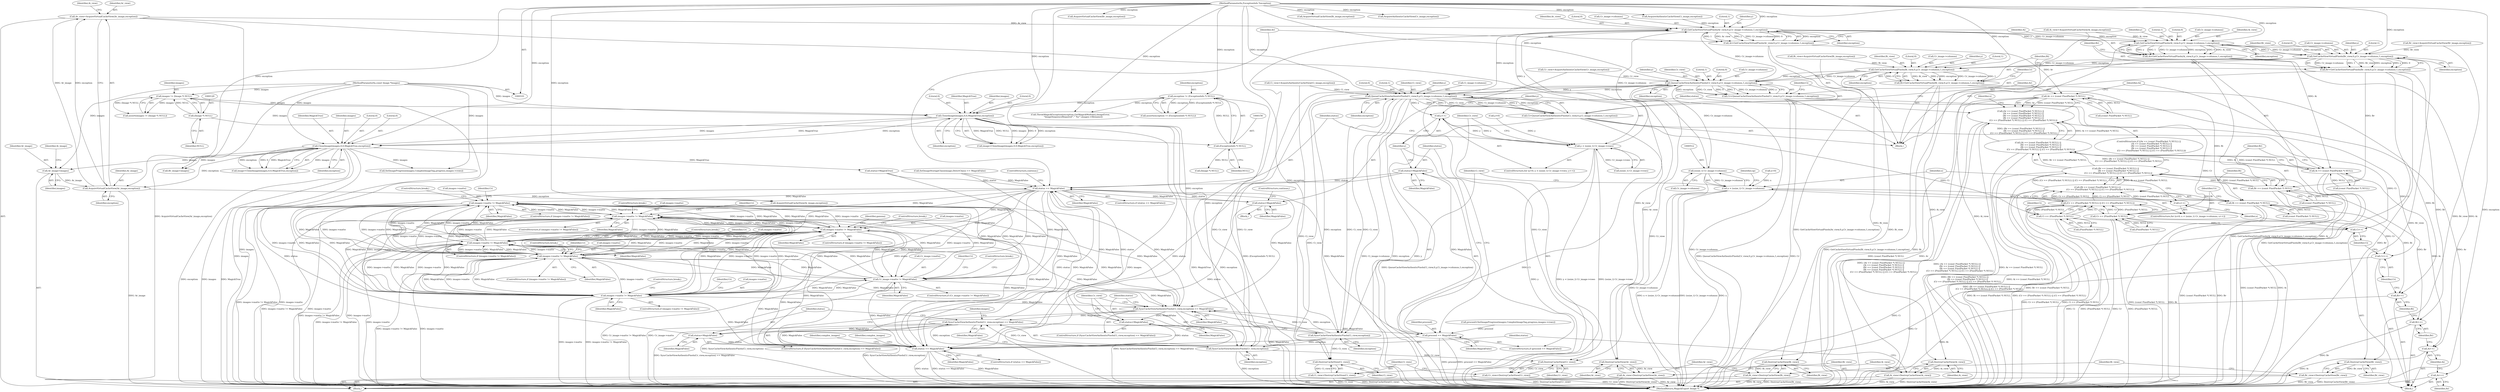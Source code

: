 digraph "0_ImageMagick6_19651f3db63fa1511ed83a348c4c82fa553f8d01_0@pointer" {
"1000340" [label="(Call,Ar_view=AcquireVirtualCacheView(Ar_image,exception))"];
"1000342" [label="(Call,AcquireVirtualCacheView(Ar_image,exception))"];
"1000277" [label="(Call,Ar_image=images)"];
"1000233" [label="(Call,CloneImage(images,0,0,MagickTrue,exception))"];
"1000190" [label="(Call,CloneImage(images,0,0,MagickTrue,exception))"];
"1000126" [label="(Call,images != (Image *) NULL)"];
"1000102" [label="(MethodParameterIn,const Image *images)"];
"1000128" [label="(Call,(Image *) NULL)"];
"1000153" [label="(Call,exception != (ExceptionInfo *) NULL)"];
"1000104" [label="(MethodParameterIn,ExceptionInfo *exception)"];
"1000155" [label="(Call,(ExceptionInfo *) NULL)"];
"1000400" [label="(Call,GetCacheViewVirtualPixels(Ar_view,0,y,Cr_image->columns,1,exception))"];
"1000398" [label="(Call,Ar=GetCacheViewVirtualPixels(Ar_view,0,y,Cr_image->columns,1,exception))"];
"1000466" [label="(Call,Ar == (const PixelPacket *) NULL)"];
"1000465" [label="(Call,(Ar == (const PixelPacket *) NULL) ||\n        (Ai == (const PixelPacket *) NULL) ||\n        (Br == (const PixelPacket *) NULL) ||\n        (Bi == (const PixelPacket *) NULL) ||\n        (Cr == (PixelPacket *) NULL) || (Ci == (PixelPacket *) NULL))"];
"1001642" [label="(Call,Ar++)"];
"1000411" [label="(Call,GetCacheViewVirtualPixels(Ai_view,0,y,Cr_image->columns,1,exception))"];
"1000409" [label="(Call,Ai=GetCacheViewVirtualPixels(Ai_view,0,y,Cr_image->columns,1,exception))"];
"1000472" [label="(Call,Ai == (const PixelPacket *) NULL)"];
"1000471" [label="(Call,(Ai == (const PixelPacket *) NULL) ||\n        (Br == (const PixelPacket *) NULL) ||\n        (Bi == (const PixelPacket *) NULL) ||\n        (Cr == (PixelPacket *) NULL) || (Ci == (PixelPacket *) NULL))"];
"1001644" [label="(Call,Ai++)"];
"1000422" [label="(Call,GetCacheViewVirtualPixels(Br_view,0,y,Cr_image->columns,1,exception))"];
"1000420" [label="(Call,Br=GetCacheViewVirtualPixels(Br_view,0,y,Cr_image->columns,1,exception))"];
"1000478" [label="(Call,Br == (const PixelPacket *) NULL)"];
"1000477" [label="(Call,(Br == (const PixelPacket *) NULL) ||\n        (Bi == (const PixelPacket *) NULL) ||\n        (Cr == (PixelPacket *) NULL) || (Ci == (PixelPacket *) NULL))"];
"1001646" [label="(Call,Br++)"];
"1000433" [label="(Call,GetCacheViewVirtualPixels(Bi_view,0,y,Cr_image->columns,1,exception))"];
"1000431" [label="(Call,Bi=GetCacheViewVirtualPixels(Bi_view,0,y,Cr_image->columns,1,exception))"];
"1000484" [label="(Call,Bi == (const PixelPacket *) NULL)"];
"1000483" [label="(Call,(Bi == (const PixelPacket *) NULL) ||\n        (Cr == (PixelPacket *) NULL) || (Ci == (PixelPacket *) NULL))"];
"1001648" [label="(Call,Bi++)"];
"1000444" [label="(Call,QueueCacheViewAuthenticPixels(Cr_view,0,y,Cr_image->columns,1,exception))"];
"1000442" [label="(Call,Cr=QueueCacheViewAuthenticPixels(Cr_view,0,y,Cr_image->columns,1,exception))"];
"1000490" [label="(Call,Cr == (PixelPacket *) NULL)"];
"1000489" [label="(Call,(Cr == (PixelPacket *) NULL) || (Ci == (PixelPacket *) NULL))"];
"1001650" [label="(Call,Cr++)"];
"1000455" [label="(Call,QueueCacheViewAuthenticPixels(Ci_view,0,y,Ci_image->columns,1,exception))"];
"1000387" [label="(Call,y++)"];
"1000380" [label="(Call,y < (ssize_t) Cr_image->rows)"];
"1000453" [label="(Call,Ci=QueueCacheViewAuthenticPixels(Ci_view,0,y,Ci_image->columns,1,exception))"];
"1000495" [label="(Call,Ci == (PixelPacket *) NULL)"];
"1001652" [label="(Call,Ci++)"];
"1001656" [label="(Call,SyncCacheViewAuthenticPixels(Ci_view,exception))"];
"1001655" [label="(Call,SyncCacheViewAuthenticPixels(Ci_view,exception) == MagickFalse)"];
"1001660" [label="(Call,status=MagickFalse)"];
"1000394" [label="(Call,status == MagickFalse)"];
"1000501" [label="(Call,status=MagickFalse)"];
"1001725" [label="(Call,status == MagickFalse)"];
"1000591" [label="(Call,images->matte != MagickFalse)"];
"1000669" [label="(Call,images->matte != MagickFalse)"];
"1000913" [label="(Call,images->matte != MagickFalse)"];
"1001128" [label="(Call,images->matte != MagickFalse)"];
"1001333" [label="(Call,images->matte != MagickFalse)"];
"1001501" [label="(Call,images->matte != MagickFalse)"];
"1001613" [label="(Call,Cr_image->matte != MagickFalse)"];
"1001664" [label="(Call,SyncCacheViewAuthenticPixels(Cr_view,exception) == MagickFalse)"];
"1001669" [label="(Call,status=MagickFalse)"];
"1001694" [label="(Call,proceed == MagickFalse)"];
"1001697" [label="(Call,status=MagickFalse)"];
"1001665" [label="(Call,SyncCacheViewAuthenticPixels(Cr_view,exception))"];
"1001702" [label="(Call,DestroyCacheView(Cr_view))"];
"1001700" [label="(Call,Cr_view=DestroyCacheView(Cr_view))"];
"1001706" [label="(Call,DestroyCacheView(Ci_view))"];
"1001704" [label="(Call,Ci_view=DestroyCacheView(Ci_view))"];
"1000511" [label="(Call,(ssize_t) Cr_image->columns)"];
"1000509" [label="(Call,x < (ssize_t) Cr_image->columns)"];
"1000516" [label="(Call,x++)"];
"1001714" [label="(Call,DestroyCacheView(Bi_view))"];
"1001712" [label="(Call,Bi_view=DestroyCacheView(Bi_view))"];
"1001710" [label="(Call,DestroyCacheView(Br_view))"];
"1001708" [label="(Call,Br_view=DestroyCacheView(Br_view))"];
"1001722" [label="(Call,DestroyCacheView(Ai_view))"];
"1001720" [label="(Call,Ai_view=DestroyCacheView(Ai_view))"];
"1001718" [label="(Call,DestroyCacheView(Ar_view))"];
"1001716" [label="(Call,Ar_view=DestroyCacheView(Ar_view))"];
"1000396" [label="(Identifier,MagickFalse)"];
"1000404" [label="(Call,Cr_image->columns)"];
"1000281" [label="(Identifier,Ai_image)"];
"1000175" [label="(Call,ThrowMagickException(exception,GetMagickModule(),ImageError,\n        \"ImageSequenceRequired\",\"`%s'\",images->filename))"];
"1001656" [label="(Call,SyncCacheViewAuthenticPixels(Ci_view,exception))"];
"1000465" [label="(Call,(Ar == (const PixelPacket *) NULL) ||\n        (Ai == (const PixelPacket *) NULL) ||\n        (Br == (const PixelPacket *) NULL) ||\n        (Bi == (const PixelPacket *) NULL) ||\n        (Cr == (PixelPacket *) NULL) || (Ci == (PixelPacket *) NULL))"];
"1000195" [label="(Identifier,exception)"];
"1000484" [label="(Call,Bi == (const PixelPacket *) NULL)"];
"1000381" [label="(Identifier,y)"];
"1000500" [label="(Block,)"];
"1000668" [label="(ControlStructure,if (images->matte != MagickFalse))"];
"1000914" [label="(Call,images->matte)"];
"1000409" [label="(Call,Ai=GetCacheViewVirtualPixels(Ai_view,0,y,Cr_image->columns,1,exception))"];
"1001717" [label="(Identifier,Ar_view)"];
"1000105" [label="(Block,)"];
"1000468" [label="(Call,(const PixelPacket *) NULL)"];
"1001649" [label="(Identifier,Bi)"];
"1000452" [label="(Identifier,exception)"];
"1000153" [label="(Call,exception != (ExceptionInfo *) NULL)"];
"1001612" [label="(ControlStructure,if (Cr_image->matte != MagickFalse))"];
"1000235" [label="(Literal,0)"];
"1000155" [label="(Call,(ExceptionInfo *) NULL)"];
"1000462" [label="(Literal,1)"];
"1001658" [label="(Identifier,exception)"];
"1000472" [label="(Call,Ai == (const PixelPacket *) NULL)"];
"1000456" [label="(Identifier,Ci_view)"];
"1000447" [label="(Identifier,y)"];
"1000497" [label="(Call,(PixelPacket *) NULL)"];
"1000422" [label="(Call,GetCacheViewVirtualPixels(Br_view,0,y,Cr_image->columns,1,exception))"];
"1000591" [label="(Call,images->matte != MagickFalse)"];
"1000478" [label="(Call,Br == (const PixelPacket *) NULL)"];
"1001693" [label="(ControlStructure,if (proceed == MagickFalse))"];
"1000411" [label="(Call,GetCacheViewVirtualPixels(Ai_view,0,y,Cr_image->columns,1,exception))"];
"1001332" [label="(ControlStructure,if (images->matte != MagickFalse))"];
"1001647" [label="(Identifier,Br)"];
"1000192" [label="(Literal,0)"];
"1001652" [label="(Call,Ci++)"];
"1001614" [label="(Call,Cr_image->matte)"];
"1001703" [label="(Identifier,Cr_view)"];
"1000370" [label="(Call,status=MagickTrue)"];
"1001709" [label="(Identifier,Br_view)"];
"1000169" [label="(Call,(Image *) NULL)"];
"1001659" [label="(Identifier,MagickFalse)"];
"1000471" [label="(Call,(Ai == (const PixelPacket *) NULL) ||\n        (Br == (const PixelPacket *) NULL) ||\n        (Bi == (const PixelPacket *) NULL) ||\n        (Cr == (PixelPacket *) NULL) || (Ci == (PixelPacket *) NULL))"];
"1001694" [label="(Call,proceed == MagickFalse)"];
"1000458" [label="(Identifier,y)"];
"1001650" [label="(Call,Cr++)"];
"1001657" [label="(Identifier,Ci_view)"];
"1000513" [label="(Call,Cr_image->columns)"];
"1001684" [label="(Call,proceed=SetImageProgress(images,ComplexImageTag,progress,images->rows))"];
"1001621" [label="(Identifier,Cr)"];
"1000394" [label="(Call,status == MagickFalse)"];
"1001502" [label="(Call,images->matte)"];
"1000413" [label="(Literal,0)"];
"1000340" [label="(Call,Ar_view=AcquireVirtualCacheView(Ar_image,exception))"];
"1001666" [label="(Identifier,Cr_view)"];
"1000342" [label="(Call,AcquireVirtualCacheView(Ar_image,exception))"];
"1000486" [label="(Call,(const PixelPacket *) NULL)"];
"1000104" [label="(MethodParameterIn,ExceptionInfo *exception)"];
"1000193" [label="(Literal,0)"];
"1001669" [label="(Call,status=MagickFalse)"];
"1000345" [label="(Call,Ai_view=AcquireVirtualCacheView(Ai_image,exception))"];
"1001671" [label="(Identifier,MagickFalse)"];
"1001700" [label="(Call,Cr_view=DestroyCacheView(Cr_view))"];
"1001727" [label="(Identifier,MagickFalse)"];
"1001617" [label="(Identifier,MagickFalse)"];
"1001724" [label="(ControlStructure,if (status == MagickFalse))"];
"1000236" [label="(Literal,0)"];
"1000393" [label="(ControlStructure,if (status == MagickFalse))"];
"1000690" [label="(ControlStructure,break;)"];
"1000920" [label="(Identifier,gamma)"];
"1001708" [label="(Call,Br_view=DestroyCacheView(Br_view))"];
"1001654" [label="(ControlStructure,if (SyncCacheViewAuthenticPixels(Ci_view,exception) == MagickFalse))"];
"1001707" [label="(Identifier,Ci_view)"];
"1001337" [label="(Identifier,MagickFalse)"];
"1000277" [label="(Call,Ar_image=images)"];
"1001712" [label="(Call,Bi_view=DestroyCacheView(Bi_view))"];
"1001686" [label="(Call,SetImageProgress(images,ComplexImageTag,progress,images->rows))"];
"1000455" [label="(Call,QueueCacheViewAuthenticPixels(Ci_view,0,y,Ci_image->columns,1,exception))"];
"1001704" [label="(Call,Ci_view=DestroyCacheView(Ci_view))"];
"1000477" [label="(Call,(Br == (const PixelPacket *) NULL) ||\n        (Bi == (const PixelPacket *) NULL) ||\n        (Cr == (PixelPacket *) NULL) || (Ci == (PixelPacket *) NULL))"];
"1000502" [label="(Identifier,status)"];
"1000194" [label="(Identifier,MagickTrue)"];
"1001729" [label="(Identifier,complex_images)"];
"1001705" [label="(Identifier,Ci_view)"];
"1000350" [label="(Call,Br_view=AcquireVirtualCacheView(Br_image,exception))"];
"1000400" [label="(Call,GetCacheViewVirtualPixels(Ar_view,0,y,Cr_image->columns,1,exception))"];
"1000424" [label="(Literal,0)"];
"1001661" [label="(Identifier,status)"];
"1001698" [label="(Identifier,status)"];
"1000344" [label="(Identifier,exception)"];
"1000445" [label="(Identifier,Cr_view)"];
"1000510" [label="(Identifier,x)"];
"1001655" [label="(Call,SyncCacheViewAuthenticPixels(Ci_view,exception) == MagickFalse)"];
"1000669" [label="(Call,images->matte != MagickFalse)"];
"1001389" [label="(ControlStructure,break;)"];
"1000516" [label="(Call,x++)"];
"1000408" [label="(Identifier,exception)"];
"1001644" [label="(Call,Ai++)"];
"1000673" [label="(Identifier,MagickFalse)"];
"1001722" [label="(Call,DestroyCacheView(Ai_view))"];
"1000346" [label="(Identifier,Ai_view)"];
"1001714" [label="(Call,DestroyCacheView(Bi_view))"];
"1000491" [label="(Identifier,Cr)"];
"1001695" [label="(Identifier,proceed)"];
"1000520" [label="(Identifier,op)"];
"1000233" [label="(Call,CloneImage(images,0,0,MagickTrue,exception))"];
"1000415" [label="(Call,Cr_image->columns)"];
"1000670" [label="(Call,images->matte)"];
"1000913" [label="(Call,images->matte != MagickFalse)"];
"1000505" [label="(ControlStructure,for (x=0; x < (ssize_t) Cr_image->columns; x++))"];
"1001543" [label="(ControlStructure,break;)"];
"1000442" [label="(Call,Cr=QueueCacheViewAuthenticPixels(Cr_view,0,y,Cr_image->columns,1,exception))"];
"1001333" [label="(Call,images->matte != MagickFalse)"];
"1001710" [label="(Call,DestroyCacheView(Br_view))"];
"1000376" [label="(ControlStructure,for (y=0; y < (ssize_t) Cr_image->rows; y++))"];
"1001500" [label="(ControlStructure,if (images->matte != MagickFalse))"];
"1000431" [label="(Call,Bi=GetCacheViewVirtualPixels(Bi_view,0,y,Cr_image->columns,1,exception))"];
"1000128" [label="(Call,(Image *) NULL)"];
"1000152" [label="(Call,assert(exception != (ExceptionInfo *) NULL))"];
"1000473" [label="(Identifier,Ai)"];
"1001662" [label="(Identifier,MagickFalse)"];
"1000238" [label="(Identifier,exception)"];
"1000126" [label="(Call,images != (Image *) NULL)"];
"1000489" [label="(Call,(Cr == (PixelPacket *) NULL) || (Ci == (PixelPacket *) NULL))"];
"1000341" [label="(Identifier,Ar_view)"];
"1000207" [label="(Call,SetImageStorageClass(image,DirectClass) == MagickFalse)"];
"1001129" [label="(Call,images->matte)"];
"1000463" [label="(Identifier,exception)"];
"1001713" [label="(Identifier,Bi_view)"];
"1000285" [label="(Call,Br_image=images)"];
"1000234" [label="(Identifier,images)"];
"1000430" [label="(Identifier,exception)"];
"1000191" [label="(Identifier,images)"];
"1001725" [label="(Call,status == MagickFalse)"];
"1001127" [label="(ControlStructure,if (images->matte != MagickFalse))"];
"1001509" [label="(Identifier,Cr)"];
"1000474" [label="(Call,(const PixelPacket *) NULL)"];
"1001179" [label="(ControlStructure,break;)"];
"1000188" [label="(Call,image=CloneImage(images,0,0,MagickTrue,exception))"];
"1000352" [label="(Call,AcquireVirtualCacheView(Br_image,exception))"];
"1000279" [label="(Identifier,images)"];
"1000507" [label="(Identifier,x)"];
"1000432" [label="(Identifier,Bi)"];
"1001646" [label="(Call,Br++)"];
"1000459" [label="(Call,Ci_image->columns)"];
"1000501" [label="(Call,status=MagickFalse)"];
"1001643" [label="(Identifier,Ar)"];
"1001641" [label="(ControlStructure,break;)"];
"1001721" [label="(Identifier,Ai_view)"];
"1000503" [label="(Identifier,MagickFalse)"];
"1000426" [label="(Call,Cr_image->columns)"];
"1001660" [label="(Call,status=MagickFalse)"];
"1001720" [label="(Call,Ai_view=DestroyCacheView(Ai_view))"];
"1000483" [label="(Call,(Bi == (const PixelPacket *) NULL) ||\n        (Cr == (PixelPacket *) NULL) || (Ci == (PixelPacket *) NULL))"];
"1000365" [label="(Call,Ci_view=AcquireAuthenticCacheView(Ci_image,exception))"];
"1000154" [label="(Identifier,exception)"];
"1001716" [label="(Call,Ar_view=DestroyCacheView(Ar_view))"];
"1000457" [label="(Literal,0)"];
"1000237" [label="(Identifier,MagickTrue)"];
"1001642" [label="(Call,Ar++)"];
"1000993" [label="(ControlStructure,break;)"];
"1000443" [label="(Identifier,Cr)"];
"1000412" [label="(Identifier,Ai_view)"];
"1000504" [label="(ControlStructure,continue;)"];
"1000387" [label="(Call,y++)"];
"1001670" [label="(Identifier,status)"];
"1001675" [label="(Identifier,images)"];
"1000466" [label="(Call,Ar == (const PixelPacket *) NULL)"];
"1000395" [label="(Identifier,status)"];
"1001132" [label="(Identifier,MagickFalse)"];
"1000619" [label="(ControlStructure,break;)"];
"1001664" [label="(Call,SyncCacheViewAuthenticPixels(Cr_view,exception) == MagickFalse)"];
"1000464" [label="(ControlStructure,if ((Ar == (const PixelPacket *) NULL) ||\n        (Ai == (const PixelPacket *) NULL) ||\n        (Br == (const PixelPacket *) NULL) ||\n        (Bi == (const PixelPacket *) NULL) ||\n        (Cr == (PixelPacket *) NULL) || (Ci == (PixelPacket *) NULL)))"];
"1001501" [label="(Call,images->matte != MagickFalse)"];
"1000421" [label="(Identifier,Br)"];
"1000347" [label="(Call,AcquireVirtualCacheView(Ai_image,exception))"];
"1000397" [label="(ControlStructure,continue;)"];
"1000357" [label="(Call,AcquireVirtualCacheView(Bi_image,exception))"];
"1000496" [label="(Identifier,Ci)"];
"1001696" [label="(Identifier,MagickFalse)"];
"1000511" [label="(Call,(ssize_t) Cr_image->columns)"];
"1000382" [label="(Call,(ssize_t) Cr_image->rows)"];
"1001699" [label="(Identifier,MagickFalse)"];
"1000495" [label="(Call,Ci == (PixelPacket *) NULL)"];
"1001706" [label="(Call,DestroyCacheView(Ci_view))"];
"1001697" [label="(Call,status=MagickFalse)"];
"1000425" [label="(Identifier,y)"];
"1000407" [label="(Literal,1)"];
"1000367" [label="(Call,AcquireAuthenticCacheView(Ci_image,exception))"];
"1000492" [label="(Call,(PixelPacket *) NULL)"];
"1001648" [label="(Call,Bi++)"];
"1001653" [label="(Identifier,Ci)"];
"1001701" [label="(Identifier,Cr_view)"];
"1000479" [label="(Identifier,Br)"];
"1000414" [label="(Identifier,y)"];
"1000433" [label="(Call,GetCacheViewVirtualPixels(Bi_view,0,y,Cr_image->columns,1,exception))"];
"1000102" [label="(MethodParameterIn,const Image *images)"];
"1001711" [label="(Identifier,Br_view)"];
"1000231" [label="(Call,image=CloneImage(images,0,0,MagickTrue,exception))"];
"1000437" [label="(Call,Cr_image->columns)"];
"1001505" [label="(Identifier,MagickFalse)"];
"1000360" [label="(Call,Cr_view=AcquireAuthenticCacheView(Cr_image,exception))"];
"1000127" [label="(Identifier,images)"];
"1000509" [label="(Call,x < (ssize_t) Cr_image->columns)"];
"1001726" [label="(Identifier,status)"];
"1000403" [label="(Identifier,y)"];
"1000380" [label="(Call,y < (ssize_t) Cr_image->rows)"];
"1000451" [label="(Literal,1)"];
"1000454" [label="(Identifier,Ci)"];
"1001613" [label="(Call,Cr_image->matte != MagickFalse)"];
"1000506" [label="(Call,x=0)"];
"1000490" [label="(Call,Cr == (PixelPacket *) NULL)"];
"1001136" [label="(Identifier,Cr)"];
"1001128" [label="(Call,images->matte != MagickFalse)"];
"1000190" [label="(Call,CloneImage(images,0,0,MagickTrue,exception))"];
"1000590" [label="(ControlStructure,if (images->matte != MagickFalse))"];
"1000399" [label="(Identifier,Ar)"];
"1000446" [label="(Literal,0)"];
"1000595" [label="(Identifier,MagickFalse)"];
"1000480" [label="(Call,(const PixelPacket *) NULL)"];
"1000157" [label="(Identifier,NULL)"];
"1000912" [label="(ControlStructure,if (images->matte != MagickFalse))"];
"1001651" [label="(Identifier,Cr)"];
"1001733" [label="(Identifier,complex_images)"];
"1001665" [label="(Call,SyncCacheViewAuthenticPixels(Cr_view,exception))"];
"1001718" [label="(Call,DestroyCacheView(Ar_view))"];
"1000436" [label="(Identifier,y)"];
"1000440" [label="(Literal,1)"];
"1001341" [label="(Identifier,Cr)"];
"1000467" [label="(Identifier,Ar)"];
"1001702" [label="(Call,DestroyCacheView(Cr_view))"];
"1001663" [label="(ControlStructure,if (SyncCacheViewAuthenticPixels(Cr_view,exception) == MagickFalse))"];
"1000355" [label="(Call,Bi_view=AcquireVirtualCacheView(Bi_image,exception))"];
"1000517" [label="(Identifier,x)"];
"1001334" [label="(Call,images->matte)"];
"1000377" [label="(Call,y=0)"];
"1001667" [label="(Identifier,exception)"];
"1000485" [label="(Identifier,Bi)"];
"1000401" [label="(Identifier,Ar_view)"];
"1001723" [label="(Identifier,Ai_view)"];
"1000429" [label="(Literal,1)"];
"1000448" [label="(Call,Cr_image->columns)"];
"1000423" [label="(Identifier,Br_view)"];
"1000398" [label="(Call,Ar=GetCacheViewVirtualPixels(Ar_view,0,y,Cr_image->columns,1,exception))"];
"1000917" [label="(Identifier,MagickFalse)"];
"1000125" [label="(Call,assert(images != (Image *) NULL))"];
"1000420" [label="(Call,Br=GetCacheViewVirtualPixels(Br_view,0,y,Cr_image->columns,1,exception))"];
"1000677" [label="(Identifier,Cr)"];
"1001668" [label="(Identifier,MagickFalse)"];
"1000453" [label="(Call,Ci=QueueCacheViewAuthenticPixels(Ci_view,0,y,Ci_image->columns,1,exception))"];
"1000419" [label="(Identifier,exception)"];
"1001719" [label="(Identifier,Ar_view)"];
"1000592" [label="(Call,images->matte)"];
"1000410" [label="(Identifier,Ai)"];
"1000278" [label="(Identifier,Ar_image)"];
"1000444" [label="(Call,QueueCacheViewAuthenticPixels(Cr_view,0,y,Cr_image->columns,1,exception))"];
"1000130" [label="(Identifier,NULL)"];
"1000389" [label="(Block,)"];
"1000388" [label="(Identifier,y)"];
"1001645" [label="(Identifier,Ai)"];
"1001734" [label="(MethodReturn,MagickExport Image *)"];
"1000343" [label="(Identifier,Ar_image)"];
"1000402" [label="(Literal,0)"];
"1000434" [label="(Identifier,Bi_view)"];
"1000435" [label="(Literal,0)"];
"1000599" [label="(Identifier,Cr)"];
"1001715" [label="(Identifier,Bi_view)"];
"1000418" [label="(Literal,1)"];
"1000362" [label="(Call,AcquireAuthenticCacheView(Cr_image,exception))"];
"1000441" [label="(Identifier,exception)"];
"1000518" [label="(Block,)"];
"1000340" -> "1000105"  [label="AST: "];
"1000340" -> "1000342"  [label="CFG: "];
"1000341" -> "1000340"  [label="AST: "];
"1000342" -> "1000340"  [label="AST: "];
"1000346" -> "1000340"  [label="CFG: "];
"1000340" -> "1001734"  [label="DDG: AcquireVirtualCacheView(Ar_image,exception)"];
"1000342" -> "1000340"  [label="DDG: Ar_image"];
"1000342" -> "1000340"  [label="DDG: exception"];
"1000340" -> "1000400"  [label="DDG: Ar_view"];
"1000340" -> "1001718"  [label="DDG: Ar_view"];
"1000342" -> "1000344"  [label="CFG: "];
"1000343" -> "1000342"  [label="AST: "];
"1000344" -> "1000342"  [label="AST: "];
"1000342" -> "1001734"  [label="DDG: Ar_image"];
"1000277" -> "1000342"  [label="DDG: Ar_image"];
"1000233" -> "1000342"  [label="DDG: exception"];
"1000104" -> "1000342"  [label="DDG: exception"];
"1000342" -> "1000347"  [label="DDG: exception"];
"1000277" -> "1000105"  [label="AST: "];
"1000277" -> "1000279"  [label="CFG: "];
"1000278" -> "1000277"  [label="AST: "];
"1000279" -> "1000277"  [label="AST: "];
"1000281" -> "1000277"  [label="CFG: "];
"1000233" -> "1000277"  [label="DDG: images"];
"1000102" -> "1000277"  [label="DDG: images"];
"1000233" -> "1000231"  [label="AST: "];
"1000233" -> "1000238"  [label="CFG: "];
"1000234" -> "1000233"  [label="AST: "];
"1000235" -> "1000233"  [label="AST: "];
"1000236" -> "1000233"  [label="AST: "];
"1000237" -> "1000233"  [label="AST: "];
"1000238" -> "1000233"  [label="AST: "];
"1000231" -> "1000233"  [label="CFG: "];
"1000233" -> "1001734"  [label="DDG: MagickTrue"];
"1000233" -> "1001734"  [label="DDG: exception"];
"1000233" -> "1001734"  [label="DDG: images"];
"1000233" -> "1000231"  [label="DDG: images"];
"1000233" -> "1000231"  [label="DDG: exception"];
"1000233" -> "1000231"  [label="DDG: 0"];
"1000233" -> "1000231"  [label="DDG: MagickTrue"];
"1000190" -> "1000233"  [label="DDG: images"];
"1000190" -> "1000233"  [label="DDG: MagickTrue"];
"1000190" -> "1000233"  [label="DDG: exception"];
"1000102" -> "1000233"  [label="DDG: images"];
"1000104" -> "1000233"  [label="DDG: exception"];
"1000233" -> "1000285"  [label="DDG: images"];
"1000233" -> "1000370"  [label="DDG: MagickTrue"];
"1000233" -> "1001686"  [label="DDG: images"];
"1000190" -> "1000188"  [label="AST: "];
"1000190" -> "1000195"  [label="CFG: "];
"1000191" -> "1000190"  [label="AST: "];
"1000192" -> "1000190"  [label="AST: "];
"1000193" -> "1000190"  [label="AST: "];
"1000194" -> "1000190"  [label="AST: "];
"1000195" -> "1000190"  [label="AST: "];
"1000188" -> "1000190"  [label="CFG: "];
"1000190" -> "1001734"  [label="DDG: MagickTrue"];
"1000190" -> "1001734"  [label="DDG: exception"];
"1000190" -> "1001734"  [label="DDG: images"];
"1000190" -> "1000188"  [label="DDG: MagickTrue"];
"1000190" -> "1000188"  [label="DDG: images"];
"1000190" -> "1000188"  [label="DDG: 0"];
"1000190" -> "1000188"  [label="DDG: exception"];
"1000126" -> "1000190"  [label="DDG: images"];
"1000102" -> "1000190"  [label="DDG: images"];
"1000153" -> "1000190"  [label="DDG: exception"];
"1000104" -> "1000190"  [label="DDG: exception"];
"1000126" -> "1000125"  [label="AST: "];
"1000126" -> "1000128"  [label="CFG: "];
"1000127" -> "1000126"  [label="AST: "];
"1000128" -> "1000126"  [label="AST: "];
"1000125" -> "1000126"  [label="CFG: "];
"1000126" -> "1001734"  [label="DDG: images"];
"1000126" -> "1000125"  [label="DDG: images"];
"1000126" -> "1000125"  [label="DDG: (Image *) NULL"];
"1000102" -> "1000126"  [label="DDG: images"];
"1000128" -> "1000126"  [label="DDG: NULL"];
"1000102" -> "1000101"  [label="AST: "];
"1000102" -> "1001734"  [label="DDG: images"];
"1000102" -> "1000285"  [label="DDG: images"];
"1000102" -> "1001686"  [label="DDG: images"];
"1000128" -> "1000130"  [label="CFG: "];
"1000129" -> "1000128"  [label="AST: "];
"1000130" -> "1000128"  [label="AST: "];
"1000128" -> "1000155"  [label="DDG: NULL"];
"1000153" -> "1000152"  [label="AST: "];
"1000153" -> "1000155"  [label="CFG: "];
"1000154" -> "1000153"  [label="AST: "];
"1000155" -> "1000153"  [label="AST: "];
"1000152" -> "1000153"  [label="CFG: "];
"1000153" -> "1001734"  [label="DDG: (ExceptionInfo *) NULL"];
"1000153" -> "1000152"  [label="DDG: exception"];
"1000153" -> "1000152"  [label="DDG: (ExceptionInfo *) NULL"];
"1000104" -> "1000153"  [label="DDG: exception"];
"1000155" -> "1000153"  [label="DDG: NULL"];
"1000153" -> "1000175"  [label="DDG: exception"];
"1000104" -> "1000101"  [label="AST: "];
"1000104" -> "1001734"  [label="DDG: exception"];
"1000104" -> "1000175"  [label="DDG: exception"];
"1000104" -> "1000347"  [label="DDG: exception"];
"1000104" -> "1000352"  [label="DDG: exception"];
"1000104" -> "1000357"  [label="DDG: exception"];
"1000104" -> "1000362"  [label="DDG: exception"];
"1000104" -> "1000367"  [label="DDG: exception"];
"1000104" -> "1000400"  [label="DDG: exception"];
"1000104" -> "1000411"  [label="DDG: exception"];
"1000104" -> "1000422"  [label="DDG: exception"];
"1000104" -> "1000433"  [label="DDG: exception"];
"1000104" -> "1000444"  [label="DDG: exception"];
"1000104" -> "1000455"  [label="DDG: exception"];
"1000104" -> "1001656"  [label="DDG: exception"];
"1000104" -> "1001665"  [label="DDG: exception"];
"1000155" -> "1000157"  [label="CFG: "];
"1000156" -> "1000155"  [label="AST: "];
"1000157" -> "1000155"  [label="AST: "];
"1000155" -> "1000169"  [label="DDG: NULL"];
"1000400" -> "1000398"  [label="AST: "];
"1000400" -> "1000408"  [label="CFG: "];
"1000401" -> "1000400"  [label="AST: "];
"1000402" -> "1000400"  [label="AST: "];
"1000403" -> "1000400"  [label="AST: "];
"1000404" -> "1000400"  [label="AST: "];
"1000407" -> "1000400"  [label="AST: "];
"1000408" -> "1000400"  [label="AST: "];
"1000398" -> "1000400"  [label="CFG: "];
"1000400" -> "1000398"  [label="DDG: exception"];
"1000400" -> "1000398"  [label="DDG: 1"];
"1000400" -> "1000398"  [label="DDG: Ar_view"];
"1000400" -> "1000398"  [label="DDG: y"];
"1000400" -> "1000398"  [label="DDG: Cr_image->columns"];
"1000400" -> "1000398"  [label="DDG: 0"];
"1000380" -> "1000400"  [label="DDG: y"];
"1000511" -> "1000400"  [label="DDG: Cr_image->columns"];
"1000444" -> "1000400"  [label="DDG: Cr_image->columns"];
"1000367" -> "1000400"  [label="DDG: exception"];
"1000455" -> "1000400"  [label="DDG: exception"];
"1001665" -> "1000400"  [label="DDG: exception"];
"1000400" -> "1000411"  [label="DDG: y"];
"1000400" -> "1000411"  [label="DDG: Cr_image->columns"];
"1000400" -> "1000411"  [label="DDG: exception"];
"1000400" -> "1001718"  [label="DDG: Ar_view"];
"1000398" -> "1000389"  [label="AST: "];
"1000399" -> "1000398"  [label="AST: "];
"1000410" -> "1000398"  [label="CFG: "];
"1000398" -> "1001734"  [label="DDG: GetCacheViewVirtualPixels(Ar_view,0,y,Cr_image->columns,1,exception)"];
"1000398" -> "1000466"  [label="DDG: Ar"];
"1000466" -> "1000465"  [label="AST: "];
"1000466" -> "1000468"  [label="CFG: "];
"1000467" -> "1000466"  [label="AST: "];
"1000468" -> "1000466"  [label="AST: "];
"1000473" -> "1000466"  [label="CFG: "];
"1000465" -> "1000466"  [label="CFG: "];
"1000466" -> "1001734"  [label="DDG: (const PixelPacket *) NULL"];
"1000466" -> "1001734"  [label="DDG: Ar"];
"1000466" -> "1000465"  [label="DDG: Ar"];
"1000466" -> "1000465"  [label="DDG: (const PixelPacket *) NULL"];
"1000468" -> "1000466"  [label="DDG: NULL"];
"1000466" -> "1001642"  [label="DDG: Ar"];
"1000465" -> "1000464"  [label="AST: "];
"1000465" -> "1000471"  [label="CFG: "];
"1000471" -> "1000465"  [label="AST: "];
"1000502" -> "1000465"  [label="CFG: "];
"1000507" -> "1000465"  [label="CFG: "];
"1000465" -> "1001734"  [label="DDG: (Ar == (const PixelPacket *) NULL) ||\n        (Ai == (const PixelPacket *) NULL) ||\n        (Br == (const PixelPacket *) NULL) ||\n        (Bi == (const PixelPacket *) NULL) ||\n        (Cr == (PixelPacket *) NULL) || (Ci == (PixelPacket *) NULL)"];
"1000465" -> "1001734"  [label="DDG: (Ai == (const PixelPacket *) NULL) ||\n        (Br == (const PixelPacket *) NULL) ||\n        (Bi == (const PixelPacket *) NULL) ||\n        (Cr == (PixelPacket *) NULL) || (Ci == (PixelPacket *) NULL)"];
"1000465" -> "1001734"  [label="DDG: Ar == (const PixelPacket *) NULL"];
"1000471" -> "1000465"  [label="DDG: Ai == (const PixelPacket *) NULL"];
"1000471" -> "1000465"  [label="DDG: (Br == (const PixelPacket *) NULL) ||\n        (Bi == (const PixelPacket *) NULL) ||\n        (Cr == (PixelPacket *) NULL) || (Ci == (PixelPacket *) NULL)"];
"1001642" -> "1000518"  [label="AST: "];
"1001642" -> "1001643"  [label="CFG: "];
"1001643" -> "1001642"  [label="AST: "];
"1001645" -> "1001642"  [label="CFG: "];
"1001642" -> "1001734"  [label="DDG: Ar"];
"1000411" -> "1000409"  [label="AST: "];
"1000411" -> "1000419"  [label="CFG: "];
"1000412" -> "1000411"  [label="AST: "];
"1000413" -> "1000411"  [label="AST: "];
"1000414" -> "1000411"  [label="AST: "];
"1000415" -> "1000411"  [label="AST: "];
"1000418" -> "1000411"  [label="AST: "];
"1000419" -> "1000411"  [label="AST: "];
"1000409" -> "1000411"  [label="CFG: "];
"1000411" -> "1000409"  [label="DDG: y"];
"1000411" -> "1000409"  [label="DDG: 1"];
"1000411" -> "1000409"  [label="DDG: Cr_image->columns"];
"1000411" -> "1000409"  [label="DDG: exception"];
"1000411" -> "1000409"  [label="DDG: 0"];
"1000411" -> "1000409"  [label="DDG: Ai_view"];
"1000345" -> "1000411"  [label="DDG: Ai_view"];
"1000411" -> "1000422"  [label="DDG: y"];
"1000411" -> "1000422"  [label="DDG: Cr_image->columns"];
"1000411" -> "1000422"  [label="DDG: exception"];
"1000411" -> "1001722"  [label="DDG: Ai_view"];
"1000409" -> "1000389"  [label="AST: "];
"1000410" -> "1000409"  [label="AST: "];
"1000421" -> "1000409"  [label="CFG: "];
"1000409" -> "1001734"  [label="DDG: GetCacheViewVirtualPixels(Ai_view,0,y,Cr_image->columns,1,exception)"];
"1000409" -> "1001734"  [label="DDG: Ai"];
"1000409" -> "1000472"  [label="DDG: Ai"];
"1000409" -> "1001644"  [label="DDG: Ai"];
"1000472" -> "1000471"  [label="AST: "];
"1000472" -> "1000474"  [label="CFG: "];
"1000473" -> "1000472"  [label="AST: "];
"1000474" -> "1000472"  [label="AST: "];
"1000479" -> "1000472"  [label="CFG: "];
"1000471" -> "1000472"  [label="CFG: "];
"1000472" -> "1001734"  [label="DDG: (const PixelPacket *) NULL"];
"1000472" -> "1001734"  [label="DDG: Ai"];
"1000472" -> "1000471"  [label="DDG: Ai"];
"1000472" -> "1000471"  [label="DDG: (const PixelPacket *) NULL"];
"1000474" -> "1000472"  [label="DDG: NULL"];
"1000472" -> "1001644"  [label="DDG: Ai"];
"1000471" -> "1000477"  [label="CFG: "];
"1000477" -> "1000471"  [label="AST: "];
"1000471" -> "1001734"  [label="DDG: Ai == (const PixelPacket *) NULL"];
"1000471" -> "1001734"  [label="DDG: (Br == (const PixelPacket *) NULL) ||\n        (Bi == (const PixelPacket *) NULL) ||\n        (Cr == (PixelPacket *) NULL) || (Ci == (PixelPacket *) NULL)"];
"1000477" -> "1000471"  [label="DDG: Br == (const PixelPacket *) NULL"];
"1000477" -> "1000471"  [label="DDG: (Bi == (const PixelPacket *) NULL) ||\n        (Cr == (PixelPacket *) NULL) || (Ci == (PixelPacket *) NULL)"];
"1001644" -> "1000518"  [label="AST: "];
"1001644" -> "1001645"  [label="CFG: "];
"1001645" -> "1001644"  [label="AST: "];
"1001647" -> "1001644"  [label="CFG: "];
"1001644" -> "1001734"  [label="DDG: Ai"];
"1000422" -> "1000420"  [label="AST: "];
"1000422" -> "1000430"  [label="CFG: "];
"1000423" -> "1000422"  [label="AST: "];
"1000424" -> "1000422"  [label="AST: "];
"1000425" -> "1000422"  [label="AST: "];
"1000426" -> "1000422"  [label="AST: "];
"1000429" -> "1000422"  [label="AST: "];
"1000430" -> "1000422"  [label="AST: "];
"1000420" -> "1000422"  [label="CFG: "];
"1000422" -> "1000420"  [label="DDG: Cr_image->columns"];
"1000422" -> "1000420"  [label="DDG: 1"];
"1000422" -> "1000420"  [label="DDG: Br_view"];
"1000422" -> "1000420"  [label="DDG: exception"];
"1000422" -> "1000420"  [label="DDG: y"];
"1000422" -> "1000420"  [label="DDG: 0"];
"1000350" -> "1000422"  [label="DDG: Br_view"];
"1000422" -> "1000433"  [label="DDG: y"];
"1000422" -> "1000433"  [label="DDG: Cr_image->columns"];
"1000422" -> "1000433"  [label="DDG: exception"];
"1000422" -> "1001710"  [label="DDG: Br_view"];
"1000420" -> "1000389"  [label="AST: "];
"1000421" -> "1000420"  [label="AST: "];
"1000432" -> "1000420"  [label="CFG: "];
"1000420" -> "1001734"  [label="DDG: GetCacheViewVirtualPixels(Br_view,0,y,Cr_image->columns,1,exception)"];
"1000420" -> "1001734"  [label="DDG: Br"];
"1000420" -> "1000478"  [label="DDG: Br"];
"1000420" -> "1001646"  [label="DDG: Br"];
"1000478" -> "1000477"  [label="AST: "];
"1000478" -> "1000480"  [label="CFG: "];
"1000479" -> "1000478"  [label="AST: "];
"1000480" -> "1000478"  [label="AST: "];
"1000485" -> "1000478"  [label="CFG: "];
"1000477" -> "1000478"  [label="CFG: "];
"1000478" -> "1001734"  [label="DDG: Br"];
"1000478" -> "1001734"  [label="DDG: (const PixelPacket *) NULL"];
"1000478" -> "1000477"  [label="DDG: Br"];
"1000478" -> "1000477"  [label="DDG: (const PixelPacket *) NULL"];
"1000480" -> "1000478"  [label="DDG: NULL"];
"1000478" -> "1001646"  [label="DDG: Br"];
"1000477" -> "1000483"  [label="CFG: "];
"1000483" -> "1000477"  [label="AST: "];
"1000477" -> "1001734"  [label="DDG: (Bi == (const PixelPacket *) NULL) ||\n        (Cr == (PixelPacket *) NULL) || (Ci == (PixelPacket *) NULL)"];
"1000477" -> "1001734"  [label="DDG: Br == (const PixelPacket *) NULL"];
"1000483" -> "1000477"  [label="DDG: Bi == (const PixelPacket *) NULL"];
"1000483" -> "1000477"  [label="DDG: (Cr == (PixelPacket *) NULL) || (Ci == (PixelPacket *) NULL)"];
"1001646" -> "1000518"  [label="AST: "];
"1001646" -> "1001647"  [label="CFG: "];
"1001647" -> "1001646"  [label="AST: "];
"1001649" -> "1001646"  [label="CFG: "];
"1001646" -> "1001734"  [label="DDG: Br"];
"1000433" -> "1000431"  [label="AST: "];
"1000433" -> "1000441"  [label="CFG: "];
"1000434" -> "1000433"  [label="AST: "];
"1000435" -> "1000433"  [label="AST: "];
"1000436" -> "1000433"  [label="AST: "];
"1000437" -> "1000433"  [label="AST: "];
"1000440" -> "1000433"  [label="AST: "];
"1000441" -> "1000433"  [label="AST: "];
"1000431" -> "1000433"  [label="CFG: "];
"1000433" -> "1000431"  [label="DDG: Bi_view"];
"1000433" -> "1000431"  [label="DDG: y"];
"1000433" -> "1000431"  [label="DDG: exception"];
"1000433" -> "1000431"  [label="DDG: Cr_image->columns"];
"1000433" -> "1000431"  [label="DDG: 1"];
"1000433" -> "1000431"  [label="DDG: 0"];
"1000355" -> "1000433"  [label="DDG: Bi_view"];
"1000433" -> "1000444"  [label="DDG: y"];
"1000433" -> "1000444"  [label="DDG: Cr_image->columns"];
"1000433" -> "1000444"  [label="DDG: exception"];
"1000433" -> "1001714"  [label="DDG: Bi_view"];
"1000431" -> "1000389"  [label="AST: "];
"1000432" -> "1000431"  [label="AST: "];
"1000443" -> "1000431"  [label="CFG: "];
"1000431" -> "1001734"  [label="DDG: Bi"];
"1000431" -> "1001734"  [label="DDG: GetCacheViewVirtualPixels(Bi_view,0,y,Cr_image->columns,1,exception)"];
"1000431" -> "1000484"  [label="DDG: Bi"];
"1000431" -> "1001648"  [label="DDG: Bi"];
"1000484" -> "1000483"  [label="AST: "];
"1000484" -> "1000486"  [label="CFG: "];
"1000485" -> "1000484"  [label="AST: "];
"1000486" -> "1000484"  [label="AST: "];
"1000491" -> "1000484"  [label="CFG: "];
"1000483" -> "1000484"  [label="CFG: "];
"1000484" -> "1001734"  [label="DDG: (const PixelPacket *) NULL"];
"1000484" -> "1001734"  [label="DDG: Bi"];
"1000484" -> "1000483"  [label="DDG: Bi"];
"1000484" -> "1000483"  [label="DDG: (const PixelPacket *) NULL"];
"1000486" -> "1000484"  [label="DDG: NULL"];
"1000484" -> "1001648"  [label="DDG: Bi"];
"1000483" -> "1000489"  [label="CFG: "];
"1000489" -> "1000483"  [label="AST: "];
"1000483" -> "1001734"  [label="DDG: (Cr == (PixelPacket *) NULL) || (Ci == (PixelPacket *) NULL)"];
"1000483" -> "1001734"  [label="DDG: Bi == (const PixelPacket *) NULL"];
"1000489" -> "1000483"  [label="DDG: Cr == (PixelPacket *) NULL"];
"1000489" -> "1000483"  [label="DDG: Ci == (PixelPacket *) NULL"];
"1001648" -> "1000518"  [label="AST: "];
"1001648" -> "1001649"  [label="CFG: "];
"1001649" -> "1001648"  [label="AST: "];
"1001651" -> "1001648"  [label="CFG: "];
"1001648" -> "1001734"  [label="DDG: Bi"];
"1000444" -> "1000442"  [label="AST: "];
"1000444" -> "1000452"  [label="CFG: "];
"1000445" -> "1000444"  [label="AST: "];
"1000446" -> "1000444"  [label="AST: "];
"1000447" -> "1000444"  [label="AST: "];
"1000448" -> "1000444"  [label="AST: "];
"1000451" -> "1000444"  [label="AST: "];
"1000452" -> "1000444"  [label="AST: "];
"1000442" -> "1000444"  [label="CFG: "];
"1000444" -> "1001734"  [label="DDG: Cr_image->columns"];
"1000444" -> "1000442"  [label="DDG: exception"];
"1000444" -> "1000442"  [label="DDG: Cr_view"];
"1000444" -> "1000442"  [label="DDG: 0"];
"1000444" -> "1000442"  [label="DDG: 1"];
"1000444" -> "1000442"  [label="DDG: Cr_image->columns"];
"1000444" -> "1000442"  [label="DDG: y"];
"1000360" -> "1000444"  [label="DDG: Cr_view"];
"1001665" -> "1000444"  [label="DDG: Cr_view"];
"1000444" -> "1000455"  [label="DDG: y"];
"1000444" -> "1000455"  [label="DDG: exception"];
"1000444" -> "1000511"  [label="DDG: Cr_image->columns"];
"1000444" -> "1001665"  [label="DDG: Cr_view"];
"1000444" -> "1001702"  [label="DDG: Cr_view"];
"1000442" -> "1000389"  [label="AST: "];
"1000443" -> "1000442"  [label="AST: "];
"1000454" -> "1000442"  [label="CFG: "];
"1000442" -> "1001734"  [label="DDG: Cr"];
"1000442" -> "1001734"  [label="DDG: QueueCacheViewAuthenticPixels(Cr_view,0,y,Cr_image->columns,1,exception)"];
"1000442" -> "1000490"  [label="DDG: Cr"];
"1000442" -> "1001650"  [label="DDG: Cr"];
"1000490" -> "1000489"  [label="AST: "];
"1000490" -> "1000492"  [label="CFG: "];
"1000491" -> "1000490"  [label="AST: "];
"1000492" -> "1000490"  [label="AST: "];
"1000496" -> "1000490"  [label="CFG: "];
"1000489" -> "1000490"  [label="CFG: "];
"1000490" -> "1001734"  [label="DDG: Cr"];
"1000490" -> "1001734"  [label="DDG: (PixelPacket *) NULL"];
"1000490" -> "1000489"  [label="DDG: Cr"];
"1000490" -> "1000489"  [label="DDG: (PixelPacket *) NULL"];
"1000492" -> "1000490"  [label="DDG: NULL"];
"1000490" -> "1001650"  [label="DDG: Cr"];
"1000489" -> "1000495"  [label="CFG: "];
"1000495" -> "1000489"  [label="AST: "];
"1000489" -> "1001734"  [label="DDG: Ci == (PixelPacket *) NULL"];
"1000489" -> "1001734"  [label="DDG: Cr == (PixelPacket *) NULL"];
"1000495" -> "1000489"  [label="DDG: Ci"];
"1000495" -> "1000489"  [label="DDG: (PixelPacket *) NULL"];
"1001650" -> "1000518"  [label="AST: "];
"1001650" -> "1001651"  [label="CFG: "];
"1001651" -> "1001650"  [label="AST: "];
"1001653" -> "1001650"  [label="CFG: "];
"1001650" -> "1001734"  [label="DDG: Cr"];
"1000455" -> "1000453"  [label="AST: "];
"1000455" -> "1000463"  [label="CFG: "];
"1000456" -> "1000455"  [label="AST: "];
"1000457" -> "1000455"  [label="AST: "];
"1000458" -> "1000455"  [label="AST: "];
"1000459" -> "1000455"  [label="AST: "];
"1000462" -> "1000455"  [label="AST: "];
"1000463" -> "1000455"  [label="AST: "];
"1000453" -> "1000455"  [label="CFG: "];
"1000455" -> "1001734"  [label="DDG: Ci_image->columns"];
"1000455" -> "1001734"  [label="DDG: exception"];
"1000455" -> "1001734"  [label="DDG: y"];
"1000455" -> "1000387"  [label="DDG: y"];
"1000455" -> "1000453"  [label="DDG: 0"];
"1000455" -> "1000453"  [label="DDG: 1"];
"1000455" -> "1000453"  [label="DDG: Ci_view"];
"1000455" -> "1000453"  [label="DDG: Ci_image->columns"];
"1000455" -> "1000453"  [label="DDG: y"];
"1000455" -> "1000453"  [label="DDG: exception"];
"1000365" -> "1000455"  [label="DDG: Ci_view"];
"1001656" -> "1000455"  [label="DDG: Ci_view"];
"1000455" -> "1001656"  [label="DDG: Ci_view"];
"1000455" -> "1001656"  [label="DDG: exception"];
"1000455" -> "1001706"  [label="DDG: Ci_view"];
"1000387" -> "1000376"  [label="AST: "];
"1000387" -> "1000388"  [label="CFG: "];
"1000388" -> "1000387"  [label="AST: "];
"1000381" -> "1000387"  [label="CFG: "];
"1000387" -> "1000380"  [label="DDG: y"];
"1000380" -> "1000387"  [label="DDG: y"];
"1000380" -> "1000376"  [label="AST: "];
"1000380" -> "1000382"  [label="CFG: "];
"1000381" -> "1000380"  [label="AST: "];
"1000382" -> "1000380"  [label="AST: "];
"1000395" -> "1000380"  [label="CFG: "];
"1001701" -> "1000380"  [label="CFG: "];
"1000380" -> "1001734"  [label="DDG: y < (ssize_t) Cr_image->rows"];
"1000380" -> "1001734"  [label="DDG: (ssize_t) Cr_image->rows"];
"1000380" -> "1001734"  [label="DDG: y"];
"1000377" -> "1000380"  [label="DDG: y"];
"1000382" -> "1000380"  [label="DDG: Cr_image->rows"];
"1000453" -> "1000389"  [label="AST: "];
"1000454" -> "1000453"  [label="AST: "];
"1000467" -> "1000453"  [label="CFG: "];
"1000453" -> "1001734"  [label="DDG: QueueCacheViewAuthenticPixels(Ci_view,0,y,Ci_image->columns,1,exception)"];
"1000453" -> "1001734"  [label="DDG: Ci"];
"1000453" -> "1000495"  [label="DDG: Ci"];
"1000453" -> "1001652"  [label="DDG: Ci"];
"1000495" -> "1000497"  [label="CFG: "];
"1000496" -> "1000495"  [label="AST: "];
"1000497" -> "1000495"  [label="AST: "];
"1000495" -> "1001734"  [label="DDG: Ci"];
"1000495" -> "1001734"  [label="DDG: (PixelPacket *) NULL"];
"1000497" -> "1000495"  [label="DDG: NULL"];
"1000495" -> "1001652"  [label="DDG: Ci"];
"1001652" -> "1000518"  [label="AST: "];
"1001652" -> "1001653"  [label="CFG: "];
"1001653" -> "1001652"  [label="AST: "];
"1000517" -> "1001652"  [label="CFG: "];
"1001652" -> "1001734"  [label="DDG: Ci"];
"1001656" -> "1001655"  [label="AST: "];
"1001656" -> "1001658"  [label="CFG: "];
"1001657" -> "1001656"  [label="AST: "];
"1001658" -> "1001656"  [label="AST: "];
"1001659" -> "1001656"  [label="CFG: "];
"1001656" -> "1001655"  [label="DDG: Ci_view"];
"1001656" -> "1001655"  [label="DDG: exception"];
"1001656" -> "1001665"  [label="DDG: exception"];
"1001656" -> "1001706"  [label="DDG: Ci_view"];
"1001655" -> "1001654"  [label="AST: "];
"1001655" -> "1001659"  [label="CFG: "];
"1001659" -> "1001655"  [label="AST: "];
"1001661" -> "1001655"  [label="CFG: "];
"1001666" -> "1001655"  [label="CFG: "];
"1001655" -> "1001734"  [label="DDG: SyncCacheViewAuthenticPixels(Ci_view,exception)"];
"1001655" -> "1001734"  [label="DDG: SyncCacheViewAuthenticPixels(Ci_view,exception) == MagickFalse"];
"1000394" -> "1001655"  [label="DDG: MagickFalse"];
"1001333" -> "1001655"  [label="DDG: MagickFalse"];
"1000591" -> "1001655"  [label="DDG: MagickFalse"];
"1001128" -> "1001655"  [label="DDG: MagickFalse"];
"1000669" -> "1001655"  [label="DDG: MagickFalse"];
"1000913" -> "1001655"  [label="DDG: MagickFalse"];
"1001501" -> "1001655"  [label="DDG: MagickFalse"];
"1001613" -> "1001655"  [label="DDG: MagickFalse"];
"1001655" -> "1001660"  [label="DDG: MagickFalse"];
"1001655" -> "1001664"  [label="DDG: MagickFalse"];
"1001660" -> "1001654"  [label="AST: "];
"1001660" -> "1001662"  [label="CFG: "];
"1001661" -> "1001660"  [label="AST: "];
"1001662" -> "1001660"  [label="AST: "];
"1001666" -> "1001660"  [label="CFG: "];
"1001660" -> "1000394"  [label="DDG: status"];
"1001660" -> "1001725"  [label="DDG: status"];
"1000394" -> "1000393"  [label="AST: "];
"1000394" -> "1000396"  [label="CFG: "];
"1000395" -> "1000394"  [label="AST: "];
"1000396" -> "1000394"  [label="AST: "];
"1000397" -> "1000394"  [label="CFG: "];
"1000399" -> "1000394"  [label="CFG: "];
"1000501" -> "1000394"  [label="DDG: status"];
"1001669" -> "1000394"  [label="DDG: status"];
"1001697" -> "1000394"  [label="DDG: status"];
"1000370" -> "1000394"  [label="DDG: status"];
"1001664" -> "1000394"  [label="DDG: MagickFalse"];
"1000207" -> "1000394"  [label="DDG: MagickFalse"];
"1001694" -> "1000394"  [label="DDG: MagickFalse"];
"1000394" -> "1000501"  [label="DDG: MagickFalse"];
"1000394" -> "1000591"  [label="DDG: MagickFalse"];
"1000394" -> "1000669"  [label="DDG: MagickFalse"];
"1000394" -> "1000913"  [label="DDG: MagickFalse"];
"1000394" -> "1001128"  [label="DDG: MagickFalse"];
"1000394" -> "1001333"  [label="DDG: MagickFalse"];
"1000394" -> "1001501"  [label="DDG: MagickFalse"];
"1000394" -> "1001613"  [label="DDG: MagickFalse"];
"1000394" -> "1001725"  [label="DDG: status"];
"1000394" -> "1001725"  [label="DDG: MagickFalse"];
"1000501" -> "1000500"  [label="AST: "];
"1000501" -> "1000503"  [label="CFG: "];
"1000502" -> "1000501"  [label="AST: "];
"1000503" -> "1000501"  [label="AST: "];
"1000504" -> "1000501"  [label="CFG: "];
"1000501" -> "1001725"  [label="DDG: status"];
"1001725" -> "1001724"  [label="AST: "];
"1001725" -> "1001727"  [label="CFG: "];
"1001726" -> "1001725"  [label="AST: "];
"1001727" -> "1001725"  [label="AST: "];
"1001729" -> "1001725"  [label="CFG: "];
"1001733" -> "1001725"  [label="CFG: "];
"1001725" -> "1001734"  [label="DDG: status"];
"1001725" -> "1001734"  [label="DDG: status == MagickFalse"];
"1001725" -> "1001734"  [label="DDG: MagickFalse"];
"1001669" -> "1001725"  [label="DDG: status"];
"1001697" -> "1001725"  [label="DDG: status"];
"1000370" -> "1001725"  [label="DDG: status"];
"1001333" -> "1001725"  [label="DDG: MagickFalse"];
"1000591" -> "1001725"  [label="DDG: MagickFalse"];
"1001664" -> "1001725"  [label="DDG: MagickFalse"];
"1000669" -> "1001725"  [label="DDG: MagickFalse"];
"1000913" -> "1001725"  [label="DDG: MagickFalse"];
"1001694" -> "1001725"  [label="DDG: MagickFalse"];
"1001501" -> "1001725"  [label="DDG: MagickFalse"];
"1001613" -> "1001725"  [label="DDG: MagickFalse"];
"1000207" -> "1001725"  [label="DDG: MagickFalse"];
"1001128" -> "1001725"  [label="DDG: MagickFalse"];
"1000591" -> "1000590"  [label="AST: "];
"1000591" -> "1000595"  [label="CFG: "];
"1000592" -> "1000591"  [label="AST: "];
"1000595" -> "1000591"  [label="AST: "];
"1000599" -> "1000591"  [label="CFG: "];
"1000619" -> "1000591"  [label="CFG: "];
"1000591" -> "1001734"  [label="DDG: images->matte"];
"1000591" -> "1001734"  [label="DDG: images->matte != MagickFalse"];
"1001128" -> "1000591"  [label="DDG: images->matte"];
"1001128" -> "1000591"  [label="DDG: MagickFalse"];
"1001501" -> "1000591"  [label="DDG: images->matte"];
"1001501" -> "1000591"  [label="DDG: MagickFalse"];
"1000669" -> "1000591"  [label="DDG: images->matte"];
"1000669" -> "1000591"  [label="DDG: MagickFalse"];
"1000913" -> "1000591"  [label="DDG: images->matte"];
"1000913" -> "1000591"  [label="DDG: MagickFalse"];
"1001333" -> "1000591"  [label="DDG: images->matte"];
"1001333" -> "1000591"  [label="DDG: MagickFalse"];
"1001613" -> "1000591"  [label="DDG: MagickFalse"];
"1000591" -> "1000669"  [label="DDG: images->matte"];
"1000591" -> "1000669"  [label="DDG: MagickFalse"];
"1000591" -> "1000913"  [label="DDG: images->matte"];
"1000591" -> "1000913"  [label="DDG: MagickFalse"];
"1000591" -> "1001128"  [label="DDG: images->matte"];
"1000591" -> "1001128"  [label="DDG: MagickFalse"];
"1000591" -> "1001333"  [label="DDG: images->matte"];
"1000591" -> "1001333"  [label="DDG: MagickFalse"];
"1000591" -> "1001501"  [label="DDG: images->matte"];
"1000591" -> "1001501"  [label="DDG: MagickFalse"];
"1000591" -> "1001613"  [label="DDG: MagickFalse"];
"1000669" -> "1000668"  [label="AST: "];
"1000669" -> "1000673"  [label="CFG: "];
"1000670" -> "1000669"  [label="AST: "];
"1000673" -> "1000669"  [label="AST: "];
"1000677" -> "1000669"  [label="CFG: "];
"1000690" -> "1000669"  [label="CFG: "];
"1000669" -> "1001734"  [label="DDG: images->matte"];
"1000669" -> "1001734"  [label="DDG: images->matte != MagickFalse"];
"1001128" -> "1000669"  [label="DDG: images->matte"];
"1001128" -> "1000669"  [label="DDG: MagickFalse"];
"1001501" -> "1000669"  [label="DDG: images->matte"];
"1001501" -> "1000669"  [label="DDG: MagickFalse"];
"1000913" -> "1000669"  [label="DDG: images->matte"];
"1000913" -> "1000669"  [label="DDG: MagickFalse"];
"1001333" -> "1000669"  [label="DDG: images->matte"];
"1001333" -> "1000669"  [label="DDG: MagickFalse"];
"1001613" -> "1000669"  [label="DDG: MagickFalse"];
"1000669" -> "1000913"  [label="DDG: images->matte"];
"1000669" -> "1000913"  [label="DDG: MagickFalse"];
"1000669" -> "1001128"  [label="DDG: images->matte"];
"1000669" -> "1001128"  [label="DDG: MagickFalse"];
"1000669" -> "1001333"  [label="DDG: images->matte"];
"1000669" -> "1001333"  [label="DDG: MagickFalse"];
"1000669" -> "1001501"  [label="DDG: images->matte"];
"1000669" -> "1001501"  [label="DDG: MagickFalse"];
"1000669" -> "1001613"  [label="DDG: MagickFalse"];
"1000913" -> "1000912"  [label="AST: "];
"1000913" -> "1000917"  [label="CFG: "];
"1000914" -> "1000913"  [label="AST: "];
"1000917" -> "1000913"  [label="AST: "];
"1000920" -> "1000913"  [label="CFG: "];
"1000993" -> "1000913"  [label="CFG: "];
"1000913" -> "1001734"  [label="DDG: images->matte"];
"1000913" -> "1001734"  [label="DDG: images->matte != MagickFalse"];
"1001128" -> "1000913"  [label="DDG: images->matte"];
"1001128" -> "1000913"  [label="DDG: MagickFalse"];
"1001501" -> "1000913"  [label="DDG: images->matte"];
"1001501" -> "1000913"  [label="DDG: MagickFalse"];
"1001333" -> "1000913"  [label="DDG: images->matte"];
"1001333" -> "1000913"  [label="DDG: MagickFalse"];
"1001613" -> "1000913"  [label="DDG: MagickFalse"];
"1000913" -> "1001128"  [label="DDG: images->matte"];
"1000913" -> "1001128"  [label="DDG: MagickFalse"];
"1000913" -> "1001333"  [label="DDG: images->matte"];
"1000913" -> "1001333"  [label="DDG: MagickFalse"];
"1000913" -> "1001501"  [label="DDG: images->matte"];
"1000913" -> "1001501"  [label="DDG: MagickFalse"];
"1000913" -> "1001613"  [label="DDG: MagickFalse"];
"1001128" -> "1001127"  [label="AST: "];
"1001128" -> "1001132"  [label="CFG: "];
"1001129" -> "1001128"  [label="AST: "];
"1001132" -> "1001128"  [label="AST: "];
"1001136" -> "1001128"  [label="CFG: "];
"1001179" -> "1001128"  [label="CFG: "];
"1001128" -> "1001734"  [label="DDG: images->matte"];
"1001128" -> "1001734"  [label="DDG: images->matte != MagickFalse"];
"1001501" -> "1001128"  [label="DDG: images->matte"];
"1001501" -> "1001128"  [label="DDG: MagickFalse"];
"1001333" -> "1001128"  [label="DDG: images->matte"];
"1001333" -> "1001128"  [label="DDG: MagickFalse"];
"1001613" -> "1001128"  [label="DDG: MagickFalse"];
"1001128" -> "1001333"  [label="DDG: images->matte"];
"1001128" -> "1001333"  [label="DDG: MagickFalse"];
"1001128" -> "1001501"  [label="DDG: images->matte"];
"1001128" -> "1001501"  [label="DDG: MagickFalse"];
"1001128" -> "1001613"  [label="DDG: MagickFalse"];
"1001333" -> "1001332"  [label="AST: "];
"1001333" -> "1001337"  [label="CFG: "];
"1001334" -> "1001333"  [label="AST: "];
"1001337" -> "1001333"  [label="AST: "];
"1001341" -> "1001333"  [label="CFG: "];
"1001389" -> "1001333"  [label="CFG: "];
"1001333" -> "1001734"  [label="DDG: images->matte != MagickFalse"];
"1001333" -> "1001734"  [label="DDG: images->matte"];
"1001501" -> "1001333"  [label="DDG: images->matte"];
"1001501" -> "1001333"  [label="DDG: MagickFalse"];
"1001613" -> "1001333"  [label="DDG: MagickFalse"];
"1001333" -> "1001501"  [label="DDG: images->matte"];
"1001333" -> "1001501"  [label="DDG: MagickFalse"];
"1001333" -> "1001613"  [label="DDG: MagickFalse"];
"1001501" -> "1001500"  [label="AST: "];
"1001501" -> "1001505"  [label="CFG: "];
"1001502" -> "1001501"  [label="AST: "];
"1001505" -> "1001501"  [label="AST: "];
"1001509" -> "1001501"  [label="CFG: "];
"1001543" -> "1001501"  [label="CFG: "];
"1001501" -> "1001734"  [label="DDG: images->matte"];
"1001501" -> "1001734"  [label="DDG: images->matte != MagickFalse"];
"1001613" -> "1001501"  [label="DDG: MagickFalse"];
"1001501" -> "1001613"  [label="DDG: MagickFalse"];
"1001613" -> "1001612"  [label="AST: "];
"1001613" -> "1001617"  [label="CFG: "];
"1001614" -> "1001613"  [label="AST: "];
"1001617" -> "1001613"  [label="AST: "];
"1001621" -> "1001613"  [label="CFG: "];
"1001641" -> "1001613"  [label="CFG: "];
"1001613" -> "1001734"  [label="DDG: Cr_image->matte"];
"1001613" -> "1001734"  [label="DDG: Cr_image->matte != MagickFalse"];
"1001664" -> "1001663"  [label="AST: "];
"1001664" -> "1001668"  [label="CFG: "];
"1001665" -> "1001664"  [label="AST: "];
"1001668" -> "1001664"  [label="AST: "];
"1001670" -> "1001664"  [label="CFG: "];
"1001675" -> "1001664"  [label="CFG: "];
"1001664" -> "1001734"  [label="DDG: SyncCacheViewAuthenticPixels(Cr_view,exception)"];
"1001664" -> "1001734"  [label="DDG: SyncCacheViewAuthenticPixels(Cr_view,exception) == MagickFalse"];
"1001665" -> "1001664"  [label="DDG: Cr_view"];
"1001665" -> "1001664"  [label="DDG: exception"];
"1001664" -> "1001669"  [label="DDG: MagickFalse"];
"1001664" -> "1001694"  [label="DDG: MagickFalse"];
"1001669" -> "1001663"  [label="AST: "];
"1001669" -> "1001671"  [label="CFG: "];
"1001670" -> "1001669"  [label="AST: "];
"1001671" -> "1001669"  [label="AST: "];
"1001675" -> "1001669"  [label="CFG: "];
"1001694" -> "1001693"  [label="AST: "];
"1001694" -> "1001696"  [label="CFG: "];
"1001695" -> "1001694"  [label="AST: "];
"1001696" -> "1001694"  [label="AST: "];
"1001698" -> "1001694"  [label="CFG: "];
"1000388" -> "1001694"  [label="CFG: "];
"1001694" -> "1001734"  [label="DDG: proceed"];
"1001694" -> "1001734"  [label="DDG: proceed == MagickFalse"];
"1001684" -> "1001694"  [label="DDG: proceed"];
"1001694" -> "1001697"  [label="DDG: MagickFalse"];
"1001697" -> "1001693"  [label="AST: "];
"1001697" -> "1001699"  [label="CFG: "];
"1001698" -> "1001697"  [label="AST: "];
"1001699" -> "1001697"  [label="AST: "];
"1000388" -> "1001697"  [label="CFG: "];
"1001665" -> "1001667"  [label="CFG: "];
"1001666" -> "1001665"  [label="AST: "];
"1001667" -> "1001665"  [label="AST: "];
"1001668" -> "1001665"  [label="CFG: "];
"1001665" -> "1001734"  [label="DDG: exception"];
"1001665" -> "1001702"  [label="DDG: Cr_view"];
"1001702" -> "1001700"  [label="AST: "];
"1001702" -> "1001703"  [label="CFG: "];
"1001703" -> "1001702"  [label="AST: "];
"1001700" -> "1001702"  [label="CFG: "];
"1001702" -> "1001700"  [label="DDG: Cr_view"];
"1000360" -> "1001702"  [label="DDG: Cr_view"];
"1001700" -> "1000105"  [label="AST: "];
"1001701" -> "1001700"  [label="AST: "];
"1001705" -> "1001700"  [label="CFG: "];
"1001700" -> "1001734"  [label="DDG: DestroyCacheView(Cr_view)"];
"1001700" -> "1001734"  [label="DDG: Cr_view"];
"1001706" -> "1001704"  [label="AST: "];
"1001706" -> "1001707"  [label="CFG: "];
"1001707" -> "1001706"  [label="AST: "];
"1001704" -> "1001706"  [label="CFG: "];
"1001706" -> "1001704"  [label="DDG: Ci_view"];
"1000365" -> "1001706"  [label="DDG: Ci_view"];
"1001704" -> "1000105"  [label="AST: "];
"1001705" -> "1001704"  [label="AST: "];
"1001709" -> "1001704"  [label="CFG: "];
"1001704" -> "1001734"  [label="DDG: Ci_view"];
"1001704" -> "1001734"  [label="DDG: DestroyCacheView(Ci_view)"];
"1000511" -> "1000509"  [label="AST: "];
"1000511" -> "1000513"  [label="CFG: "];
"1000512" -> "1000511"  [label="AST: "];
"1000513" -> "1000511"  [label="AST: "];
"1000509" -> "1000511"  [label="CFG: "];
"1000511" -> "1001734"  [label="DDG: Cr_image->columns"];
"1000511" -> "1000509"  [label="DDG: Cr_image->columns"];
"1000509" -> "1000505"  [label="AST: "];
"1000510" -> "1000509"  [label="AST: "];
"1000520" -> "1000509"  [label="CFG: "];
"1001657" -> "1000509"  [label="CFG: "];
"1000509" -> "1001734"  [label="DDG: x < (ssize_t) Cr_image->columns"];
"1000509" -> "1001734"  [label="DDG: (ssize_t) Cr_image->columns"];
"1000509" -> "1001734"  [label="DDG: x"];
"1000506" -> "1000509"  [label="DDG: x"];
"1000516" -> "1000509"  [label="DDG: x"];
"1000509" -> "1000516"  [label="DDG: x"];
"1000516" -> "1000505"  [label="AST: "];
"1000516" -> "1000517"  [label="CFG: "];
"1000517" -> "1000516"  [label="AST: "];
"1000510" -> "1000516"  [label="CFG: "];
"1001714" -> "1001712"  [label="AST: "];
"1001714" -> "1001715"  [label="CFG: "];
"1001715" -> "1001714"  [label="AST: "];
"1001712" -> "1001714"  [label="CFG: "];
"1001714" -> "1001712"  [label="DDG: Bi_view"];
"1000355" -> "1001714"  [label="DDG: Bi_view"];
"1001712" -> "1000105"  [label="AST: "];
"1001713" -> "1001712"  [label="AST: "];
"1001717" -> "1001712"  [label="CFG: "];
"1001712" -> "1001734"  [label="DDG: Bi_view"];
"1001712" -> "1001734"  [label="DDG: DestroyCacheView(Bi_view)"];
"1001710" -> "1001708"  [label="AST: "];
"1001710" -> "1001711"  [label="CFG: "];
"1001711" -> "1001710"  [label="AST: "];
"1001708" -> "1001710"  [label="CFG: "];
"1001710" -> "1001708"  [label="DDG: Br_view"];
"1000350" -> "1001710"  [label="DDG: Br_view"];
"1001708" -> "1000105"  [label="AST: "];
"1001709" -> "1001708"  [label="AST: "];
"1001713" -> "1001708"  [label="CFG: "];
"1001708" -> "1001734"  [label="DDG: Br_view"];
"1001708" -> "1001734"  [label="DDG: DestroyCacheView(Br_view)"];
"1001722" -> "1001720"  [label="AST: "];
"1001722" -> "1001723"  [label="CFG: "];
"1001723" -> "1001722"  [label="AST: "];
"1001720" -> "1001722"  [label="CFG: "];
"1001722" -> "1001720"  [label="DDG: Ai_view"];
"1000345" -> "1001722"  [label="DDG: Ai_view"];
"1001720" -> "1000105"  [label="AST: "];
"1001721" -> "1001720"  [label="AST: "];
"1001726" -> "1001720"  [label="CFG: "];
"1001720" -> "1001734"  [label="DDG: DestroyCacheView(Ai_view)"];
"1001720" -> "1001734"  [label="DDG: Ai_view"];
"1001718" -> "1001716"  [label="AST: "];
"1001718" -> "1001719"  [label="CFG: "];
"1001719" -> "1001718"  [label="AST: "];
"1001716" -> "1001718"  [label="CFG: "];
"1001718" -> "1001716"  [label="DDG: Ar_view"];
"1001716" -> "1000105"  [label="AST: "];
"1001717" -> "1001716"  [label="AST: "];
"1001721" -> "1001716"  [label="CFG: "];
"1001716" -> "1001734"  [label="DDG: DestroyCacheView(Ar_view)"];
"1001716" -> "1001734"  [label="DDG: Ar_view"];
}
